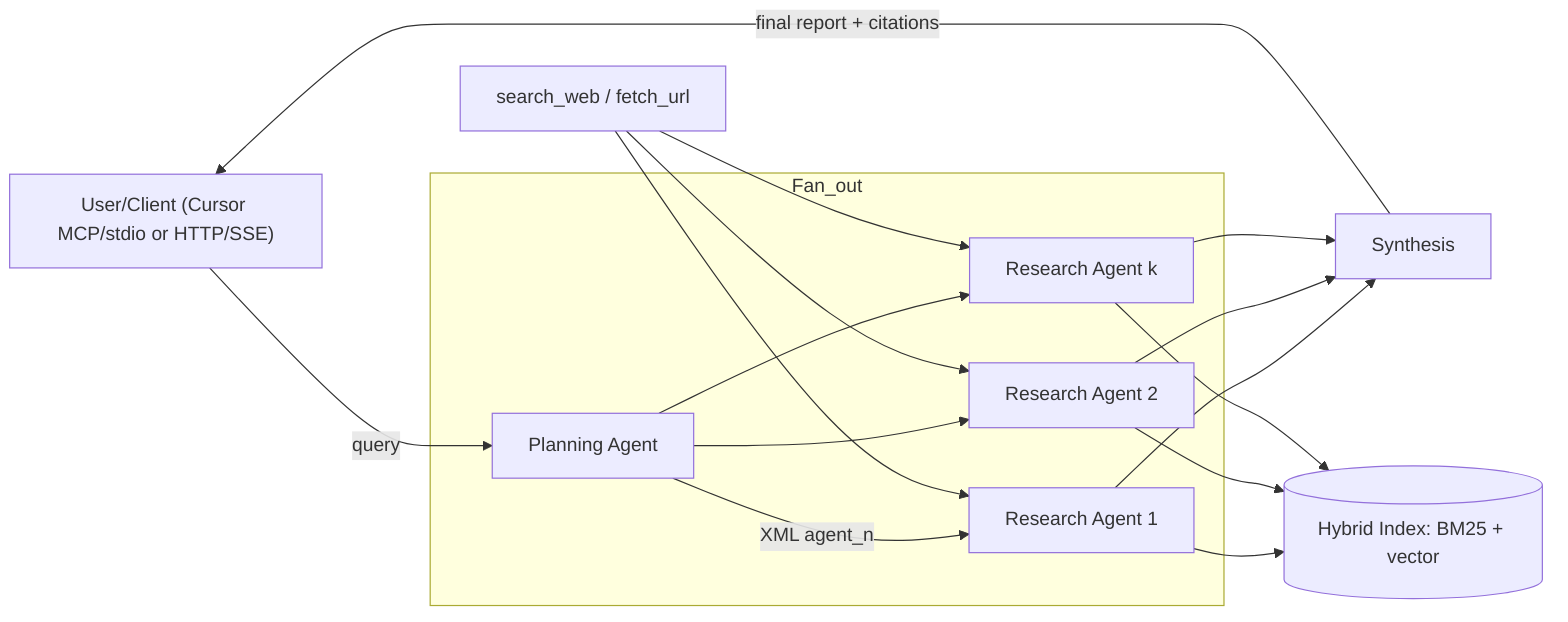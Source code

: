 flowchart LR

  U["User/Client (Cursor MCP/stdio or HTTP/SSE)"]
  U -->|query| P[Planning Agent]
  subgraph Fan_out
    P -->|XML agent_n| R1[Research Agent 1]
    P --> R2[Research Agent 2]
    P --> Rk[Research Agent k]
  end
  R1 --> S[Synthesis]
  R2 --> S
  Rk --> S
  S -->|final report + citations| U
  R1 --> IDX[("Hybrid Index: BM25 + vector")]
  R2 --> IDX
  Rk --> IDX
  F[search_web / fetch_url] --> R1
  F --> R2
  F --> Rk